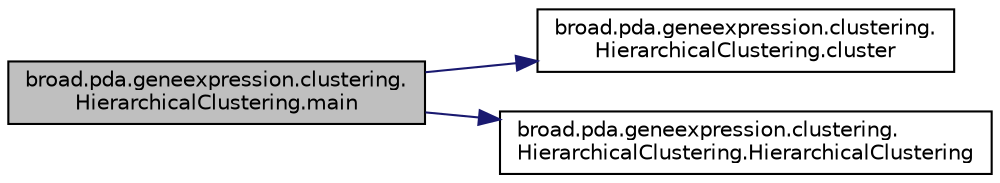 digraph "broad.pda.geneexpression.clustering.HierarchicalClustering.main"
{
  edge [fontname="Helvetica",fontsize="10",labelfontname="Helvetica",labelfontsize="10"];
  node [fontname="Helvetica",fontsize="10",shape=record];
  rankdir="LR";
  Node1 [label="broad.pda.geneexpression.clustering.\lHierarchicalClustering.main",height=0.2,width=0.4,color="black", fillcolor="grey75", style="filled" fontcolor="black"];
  Node1 -> Node2 [color="midnightblue",fontsize="10",style="solid",fontname="Helvetica"];
  Node2 [label="broad.pda.geneexpression.clustering.\lHierarchicalClustering.cluster",height=0.2,width=0.4,color="black", fillcolor="white", style="filled",URL="$classbroad_1_1pda_1_1geneexpression_1_1clustering_1_1_hierarchical_clustering.html#a54cae450cf75f5336ea4175a061207c5"];
  Node1 -> Node3 [color="midnightblue",fontsize="10",style="solid",fontname="Helvetica"];
  Node3 [label="broad.pda.geneexpression.clustering.\lHierarchicalClustering.HierarchicalClustering",height=0.2,width=0.4,color="black", fillcolor="white", style="filled",URL="$classbroad_1_1pda_1_1geneexpression_1_1clustering_1_1_hierarchical_clustering.html#a4a79fa62751a971d7f6e0671df21266e"];
}
